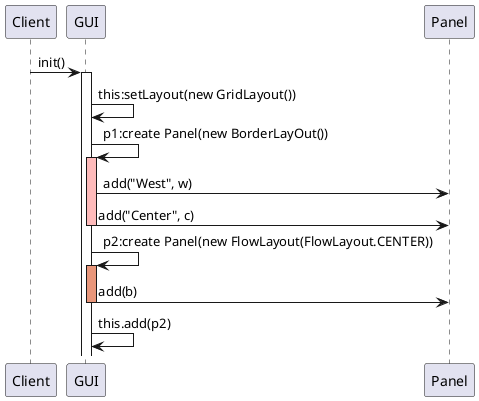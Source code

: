 @startuml

Client -> GUI : init()

activate GUI
GUI -> GUI : this:setLayout(new GridLayout())
GUI -> GUI : p1:create Panel(new BorderLayOut())

activate GUI #FFBBBB
GUI -> Panel : add("West", w)
GUI -> Panel : add("Center", c)
deactivate GUI

GUI -> GUI : p2:create Panel(new FlowLayout(FlowLayout.CENTER))

activate GUI #DarkSalmon
GUI -> Panel : add(b)
deactivate GUI
GUI -> GUI : this.add(p2)


@enduml